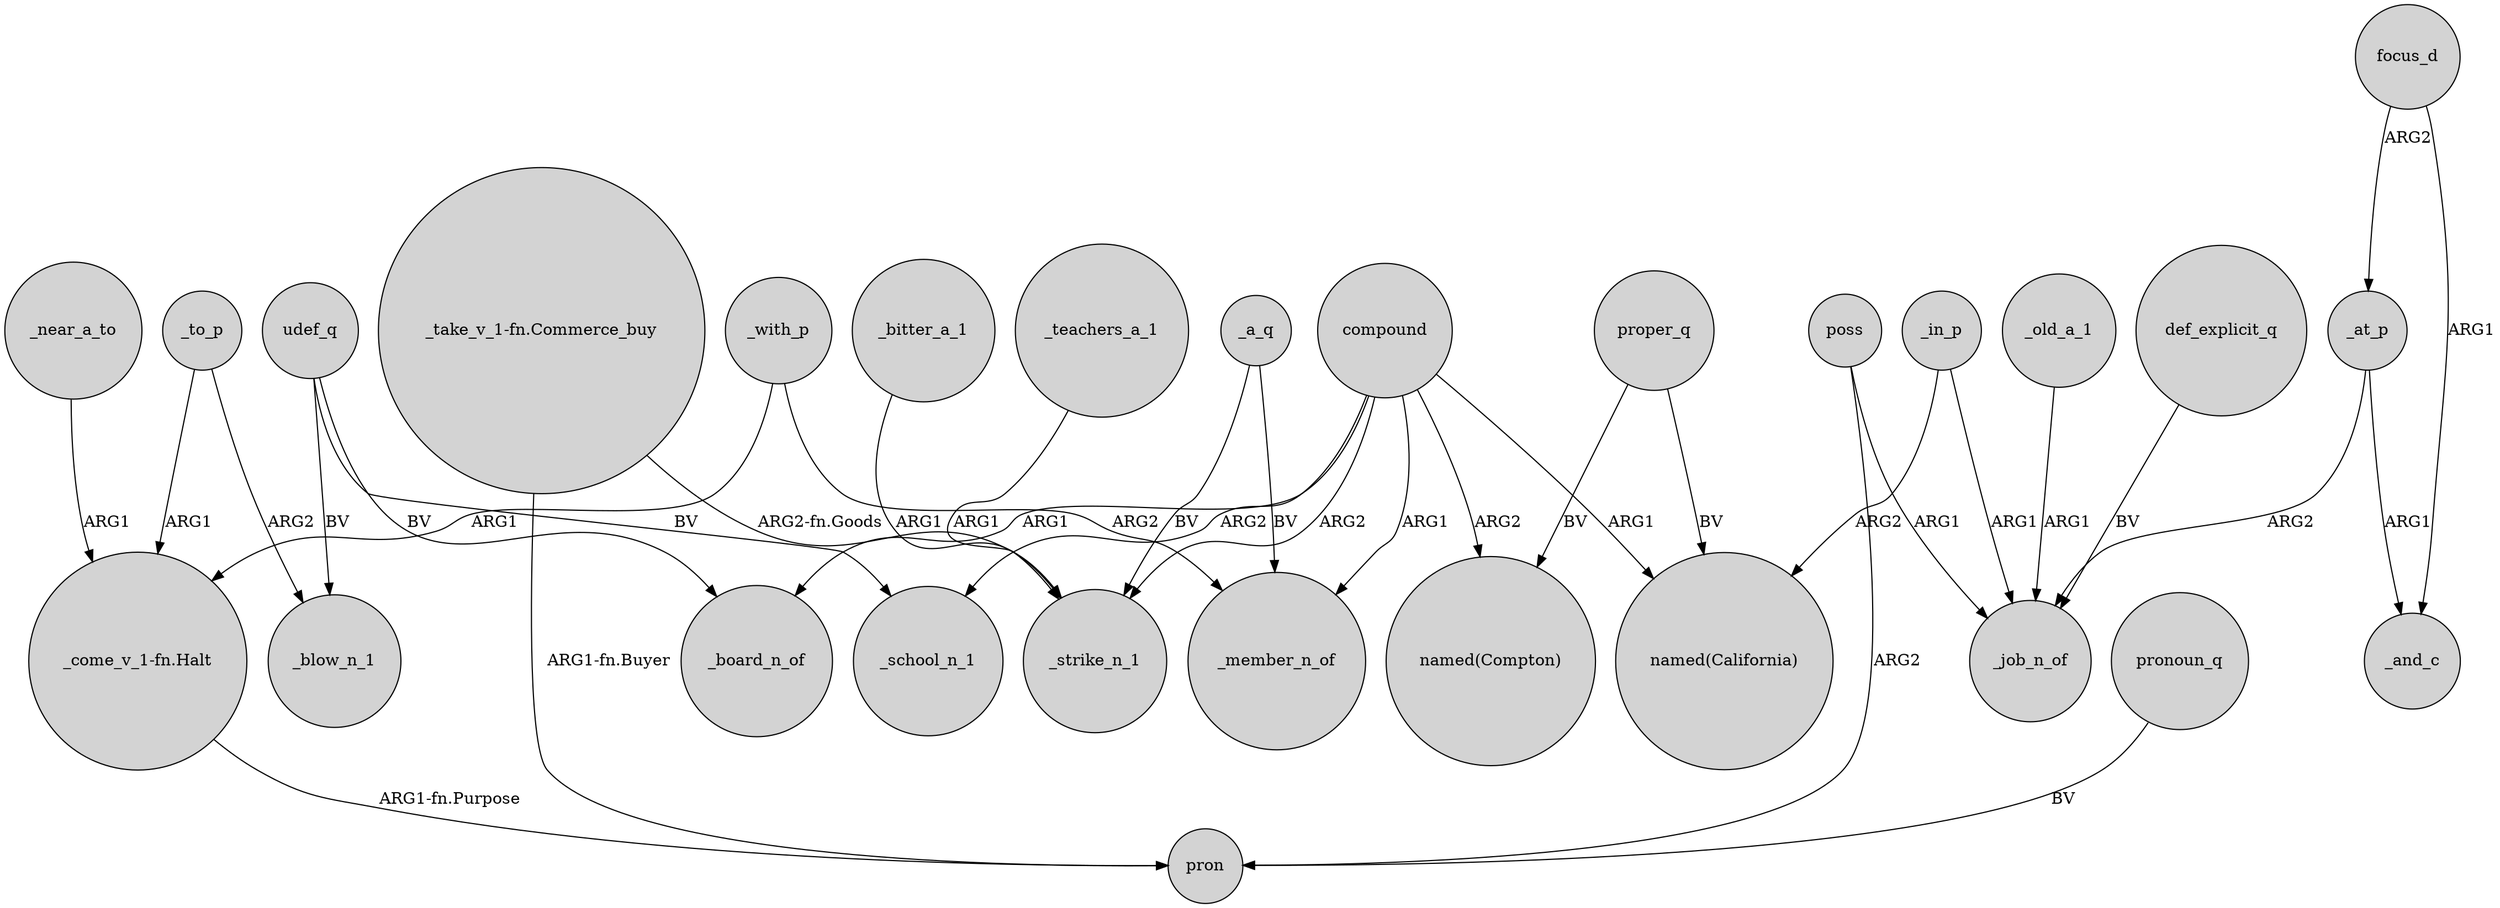 digraph {
	node [shape=circle style=filled]
	_at_p -> _job_n_of [label=ARG2]
	poss -> _job_n_of [label=ARG1]
	_near_a_to -> "_come_v_1-fn.Halt" [label=ARG1]
	_to_p -> _blow_n_1 [label=ARG2]
	_old_a_1 -> _job_n_of [label=ARG1]
	"_take_v_1-fn.Commerce_buy" -> pron [label="ARG1-fn.Buyer"]
	_bitter_a_1 -> _strike_n_1 [label=ARG1]
	compound -> _school_n_1 [label=ARG2]
	udef_q -> _school_n_1 [label=BV]
	_a_q -> _member_n_of [label=BV]
	compound -> _strike_n_1 [label=ARG2]
	focus_d -> _at_p [label=ARG2]
	udef_q -> _blow_n_1 [label=BV]
	_at_p -> _and_c [label=ARG1]
	pronoun_q -> pron [label=BV]
	_a_q -> _strike_n_1 [label=BV]
	_to_p -> "_come_v_1-fn.Halt" [label=ARG1]
	poss -> pron [label=ARG2]
	def_explicit_q -> _job_n_of [label=BV]
	compound -> _board_n_of [label=ARG1]
	"_come_v_1-fn.Halt" -> pron [label="ARG1-fn.Purpose"]
	_teachers_a_1 -> _strike_n_1 [label=ARG1]
	_with_p -> _member_n_of [label=ARG2]
	compound -> _member_n_of [label=ARG1]
	focus_d -> _and_c [label=ARG1]
	udef_q -> _board_n_of [label=BV]
	_with_p -> "_come_v_1-fn.Halt" [label=ARG1]
	compound -> "named(California)" [label=ARG1]
	compound -> "named(Compton)" [label=ARG2]
	proper_q -> "named(California)" [label=BV]
	proper_q -> "named(Compton)" [label=BV]
	_in_p -> "named(California)" [label=ARG2]
	"_take_v_1-fn.Commerce_buy" -> _strike_n_1 [label="ARG2-fn.Goods"]
	_in_p -> _job_n_of [label=ARG1]
}
